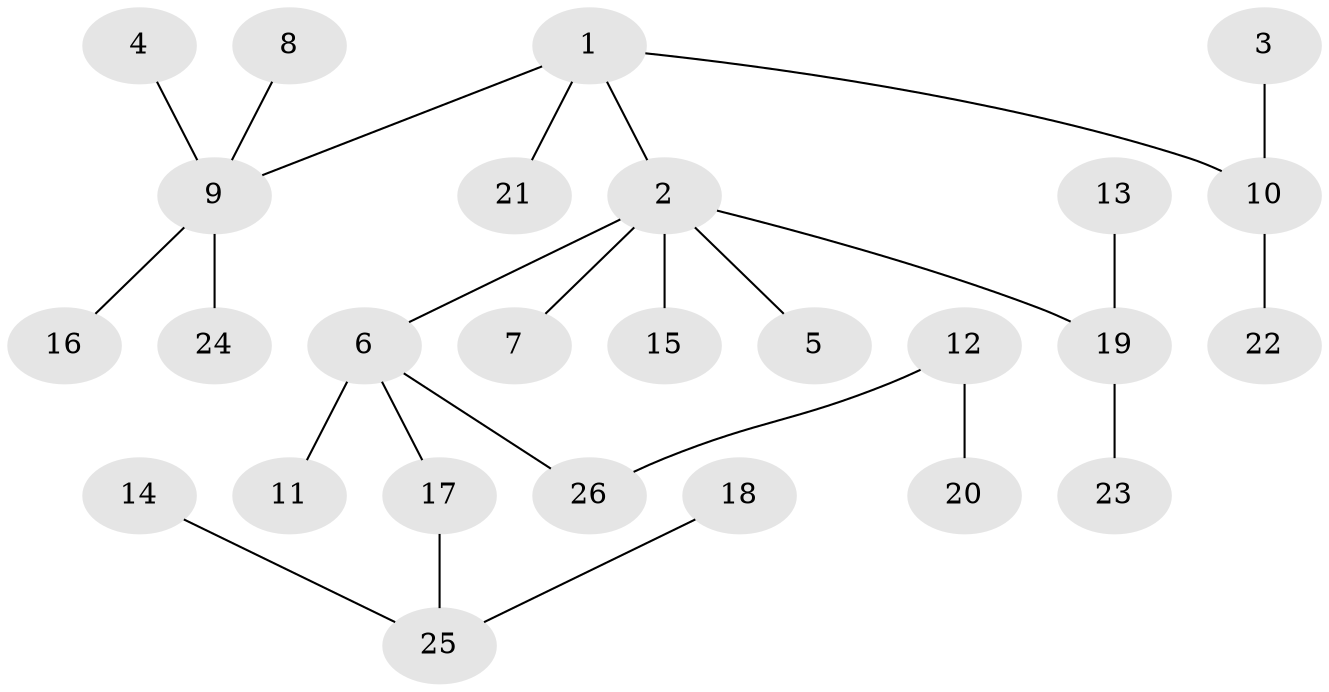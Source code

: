 // original degree distribution, {5: 0.038461538461538464, 4: 0.07692307692307693, 3: 0.19230769230769232, 2: 0.19230769230769232, 1: 0.5}
// Generated by graph-tools (version 1.1) at 2025/50/03/09/25 03:50:24]
// undirected, 26 vertices, 25 edges
graph export_dot {
graph [start="1"]
  node [color=gray90,style=filled];
  1;
  2;
  3;
  4;
  5;
  6;
  7;
  8;
  9;
  10;
  11;
  12;
  13;
  14;
  15;
  16;
  17;
  18;
  19;
  20;
  21;
  22;
  23;
  24;
  25;
  26;
  1 -- 2 [weight=1.0];
  1 -- 9 [weight=1.0];
  1 -- 10 [weight=1.0];
  1 -- 21 [weight=1.0];
  2 -- 5 [weight=1.0];
  2 -- 6 [weight=1.0];
  2 -- 7 [weight=1.0];
  2 -- 15 [weight=1.0];
  2 -- 19 [weight=1.0];
  3 -- 10 [weight=1.0];
  4 -- 9 [weight=1.0];
  6 -- 11 [weight=1.0];
  6 -- 17 [weight=1.0];
  6 -- 26 [weight=1.0];
  8 -- 9 [weight=1.0];
  9 -- 16 [weight=1.0];
  9 -- 24 [weight=1.0];
  10 -- 22 [weight=1.0];
  12 -- 20 [weight=1.0];
  12 -- 26 [weight=1.0];
  13 -- 19 [weight=1.0];
  14 -- 25 [weight=1.0];
  17 -- 25 [weight=1.0];
  18 -- 25 [weight=1.0];
  19 -- 23 [weight=1.0];
}
